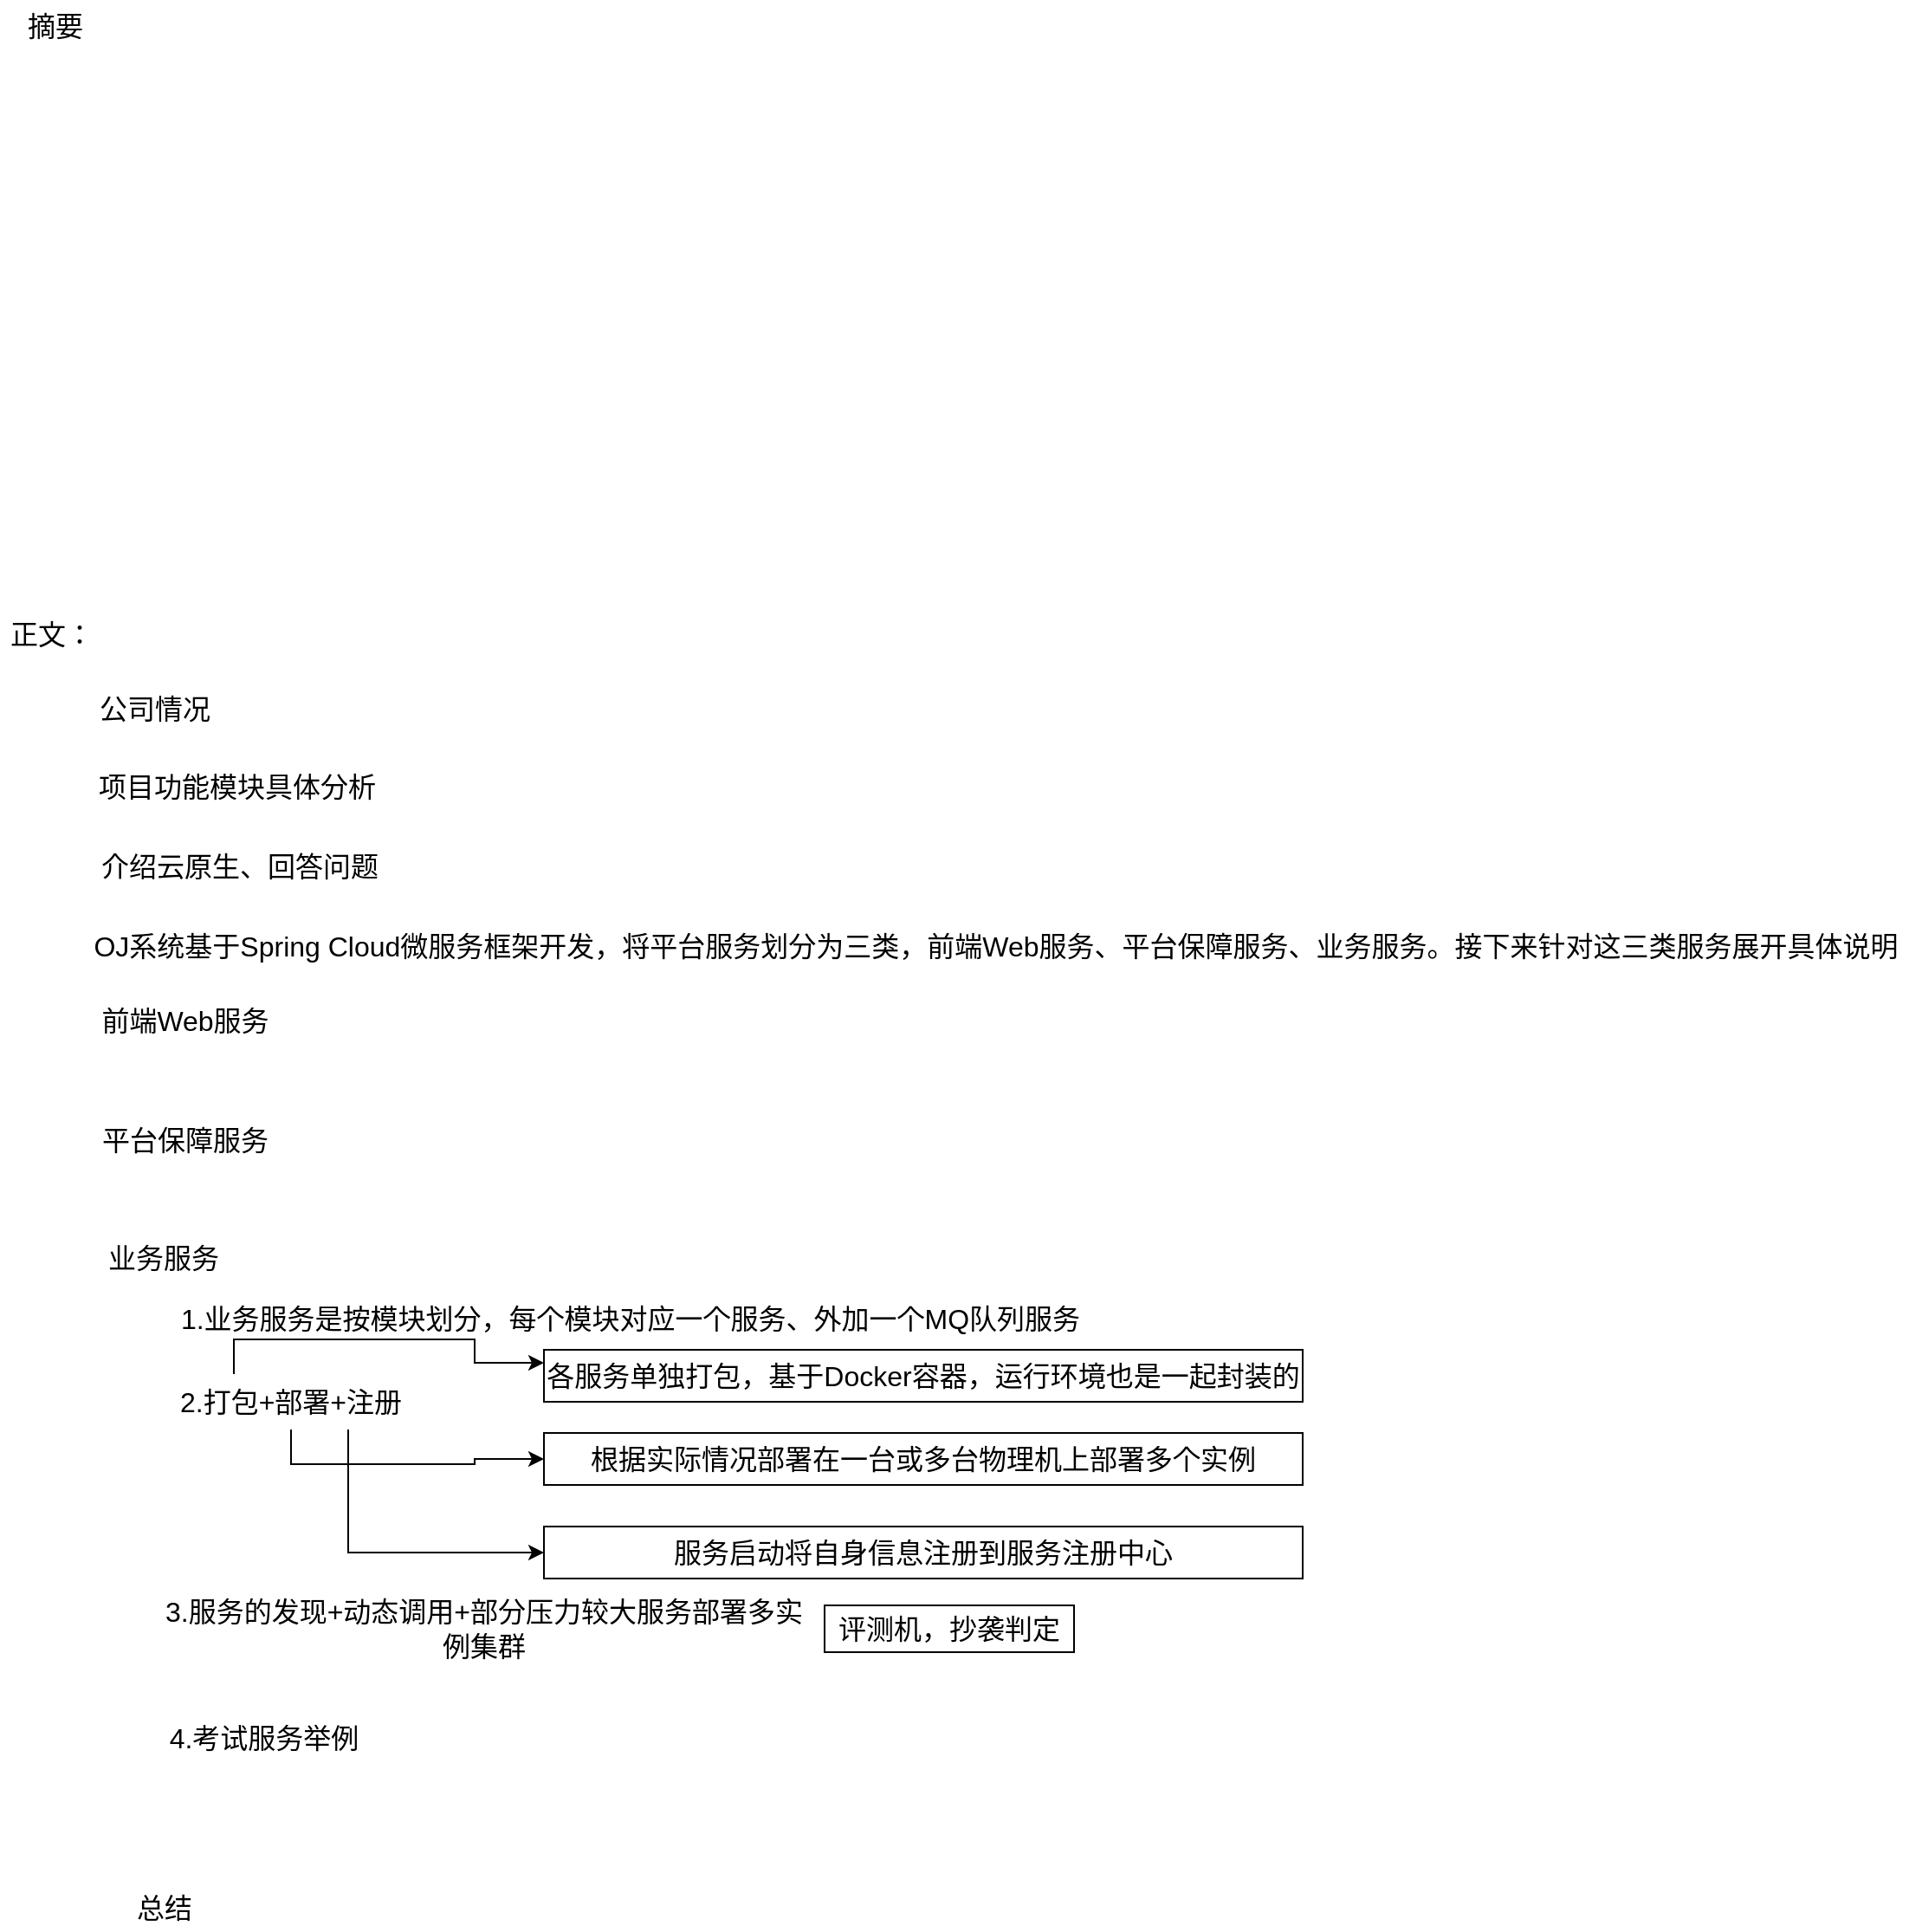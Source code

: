 <mxfile version="22.0.8" type="github">
  <diagram name="第 1 页" id="NLoXYbT1jdfY4DKMpZzK">
    <mxGraphModel dx="1233" dy="975" grid="0" gridSize="10" guides="1" tooltips="1" connect="1" arrows="1" fold="1" page="1" pageScale="1" pageWidth="10000" pageHeight="10000" math="0" shadow="0">
      <root>
        <mxCell id="0" />
        <mxCell id="1" parent="0" />
        <mxCell id="Ui8WLxv8zB1vM958ZW1R-1" value="摘要" style="text;html=1;strokeColor=none;fillColor=none;align=center;verticalAlign=middle;whiteSpace=wrap;rounded=0;fontSize=16;" vertex="1" parent="1">
          <mxGeometry x="51" y="57" width="60" height="30" as="geometry" />
        </mxCell>
        <mxCell id="Ui8WLxv8zB1vM958ZW1R-2" value="正文：&lt;br style=&quot;font-size: 16px;&quot;&gt;" style="text;html=1;strokeColor=none;fillColor=none;align=center;verticalAlign=middle;whiteSpace=wrap;rounded=0;fontSize=16;" vertex="1" parent="1">
          <mxGeometry x="49" y="408" width="60" height="30" as="geometry" />
        </mxCell>
        <mxCell id="Ui8WLxv8zB1vM958ZW1R-3" value="公司情况" style="text;html=1;strokeColor=none;fillColor=none;align=center;verticalAlign=middle;whiteSpace=wrap;rounded=0;fontSize=16;" vertex="1" parent="1">
          <mxGeometry x="103" y="450" width="71" height="31" as="geometry" />
        </mxCell>
        <mxCell id="Ui8WLxv8zB1vM958ZW1R-4" value="项目功能模块具体分析" style="text;html=1;strokeColor=none;fillColor=none;align=center;verticalAlign=middle;whiteSpace=wrap;rounded=0;fontSize=16;" vertex="1" parent="1">
          <mxGeometry x="103" y="497" width="166" height="27" as="geometry" />
        </mxCell>
        <mxCell id="Ui8WLxv8zB1vM958ZW1R-5" value="介绍云原生、回答问题" style="text;html=1;strokeColor=none;fillColor=none;align=center;verticalAlign=middle;whiteSpace=wrap;rounded=0;fontSize=16;" vertex="1" parent="1">
          <mxGeometry x="103" y="540" width="169" height="33" as="geometry" />
        </mxCell>
        <mxCell id="Ui8WLxv8zB1vM958ZW1R-8" value="OJ系统基于Spring Cloud微服务框架开发，将平台服务划分为三类，前端Web服务、平台保障服务、业务服务。接下来针对这三类服务展开具体说明" style="text;html=1;strokeColor=none;fillColor=none;align=center;verticalAlign=middle;whiteSpace=wrap;rounded=0;fontSize=16;" vertex="1" parent="1">
          <mxGeometry x="98" y="586" width="1052" height="33" as="geometry" />
        </mxCell>
        <mxCell id="Ui8WLxv8zB1vM958ZW1R-9" value="前端Web服务" style="text;html=1;strokeColor=none;fillColor=none;align=center;verticalAlign=middle;whiteSpace=wrap;rounded=0;fontSize=16;" vertex="1" parent="1">
          <mxGeometry x="103" y="629" width="106" height="33" as="geometry" />
        </mxCell>
        <mxCell id="Ui8WLxv8zB1vM958ZW1R-10" value="平台保障服务" style="text;html=1;strokeColor=none;fillColor=none;align=center;verticalAlign=middle;whiteSpace=wrap;rounded=0;fontSize=16;" vertex="1" parent="1">
          <mxGeometry x="103" y="698" width="106" height="33" as="geometry" />
        </mxCell>
        <mxCell id="Ui8WLxv8zB1vM958ZW1R-11" value="业务服务" style="text;html=1;strokeColor=none;fillColor=none;align=center;verticalAlign=middle;whiteSpace=wrap;rounded=0;fontSize=16;" vertex="1" parent="1">
          <mxGeometry x="105" y="767" width="77" height="32" as="geometry" />
        </mxCell>
        <mxCell id="Ui8WLxv8zB1vM958ZW1R-12" value="总结" style="text;html=1;strokeColor=none;fillColor=none;align=center;verticalAlign=middle;whiteSpace=wrap;rounded=0;fontSize=16;" vertex="1" parent="1">
          <mxGeometry x="119.5" y="1144" width="48" height="27" as="geometry" />
        </mxCell>
        <mxCell id="Ui8WLxv8zB1vM958ZW1R-13" value="1.业务服务是按模块划分，每个模块对应一个服务、外加一个MQ队列服务" style="text;html=1;strokeColor=none;fillColor=none;align=center;verticalAlign=middle;whiteSpace=wrap;rounded=0;fontSize=16;" vertex="1" parent="1">
          <mxGeometry x="145" y="802" width="536" height="32" as="geometry" />
        </mxCell>
        <mxCell id="Ui8WLxv8zB1vM958ZW1R-16" style="edgeStyle=orthogonalEdgeStyle;rounded=0;orthogonalLoop=1;jettySize=auto;html=1;exitX=0.25;exitY=0;exitDx=0;exitDy=0;entryX=0;entryY=0.25;entryDx=0;entryDy=0;" edge="1" parent="1" source="Ui8WLxv8zB1vM958ZW1R-14" target="Ui8WLxv8zB1vM958ZW1R-15">
          <mxGeometry relative="1" as="geometry" />
        </mxCell>
        <mxCell id="Ui8WLxv8zB1vM958ZW1R-22" style="edgeStyle=orthogonalEdgeStyle;rounded=0;orthogonalLoop=1;jettySize=auto;html=1;exitX=0.5;exitY=1;exitDx=0;exitDy=0;entryX=0;entryY=0.5;entryDx=0;entryDy=0;" edge="1" parent="1" source="Ui8WLxv8zB1vM958ZW1R-14" target="Ui8WLxv8zB1vM958ZW1R-17">
          <mxGeometry relative="1" as="geometry">
            <Array as="points">
              <mxPoint x="217" y="902" />
              <mxPoint x="323" y="902" />
              <mxPoint x="323" y="899" />
            </Array>
          </mxGeometry>
        </mxCell>
        <mxCell id="Ui8WLxv8zB1vM958ZW1R-24" style="edgeStyle=orthogonalEdgeStyle;rounded=0;orthogonalLoop=1;jettySize=auto;html=1;exitX=0.75;exitY=1;exitDx=0;exitDy=0;entryX=0;entryY=0.5;entryDx=0;entryDy=0;" edge="1" parent="1" source="Ui8WLxv8zB1vM958ZW1R-14" target="Ui8WLxv8zB1vM958ZW1R-23">
          <mxGeometry relative="1" as="geometry" />
        </mxCell>
        <mxCell id="Ui8WLxv8zB1vM958ZW1R-14" value="2.打包+部署+注册" style="text;html=1;strokeColor=none;fillColor=none;align=center;verticalAlign=middle;whiteSpace=wrap;rounded=0;fontSize=16;" vertex="1" parent="1">
          <mxGeometry x="151" y="850" width="132" height="32" as="geometry" />
        </mxCell>
        <mxCell id="Ui8WLxv8zB1vM958ZW1R-15" value="各服务单独打包，基于Docker容器，运行环境也是一起封装的" style="rounded=0;whiteSpace=wrap;html=1;fontSize=16;" vertex="1" parent="1">
          <mxGeometry x="363" y="836" width="438" height="30" as="geometry" />
        </mxCell>
        <mxCell id="Ui8WLxv8zB1vM958ZW1R-17" value="根据实际情况部署在一台或多台物理机上部署多个实例" style="rounded=0;whiteSpace=wrap;html=1;fontSize=16;" vertex="1" parent="1">
          <mxGeometry x="363" y="884" width="438" height="30" as="geometry" />
        </mxCell>
        <mxCell id="Ui8WLxv8zB1vM958ZW1R-23" value="服务启动将自身信息注册到服务注册中心" style="rounded=0;whiteSpace=wrap;html=1;fontSize=16;" vertex="1" parent="1">
          <mxGeometry x="363" y="938" width="438" height="30" as="geometry" />
        </mxCell>
        <mxCell id="Ui8WLxv8zB1vM958ZW1R-25" value="3.服务的发现+动态调用+部分压力较大服务部署多实例集群" style="text;html=1;strokeColor=none;fillColor=none;align=center;verticalAlign=middle;whiteSpace=wrap;rounded=0;fontSize=16;" vertex="1" parent="1">
          <mxGeometry x="143" y="981" width="371" height="32" as="geometry" />
        </mxCell>
        <mxCell id="Ui8WLxv8zB1vM958ZW1R-27" value="4.考试服务举例" style="text;html=1;strokeColor=none;fillColor=none;align=center;verticalAlign=middle;whiteSpace=wrap;rounded=0;fontSize=16;" vertex="1" parent="1">
          <mxGeometry x="141" y="1044" width="121" height="31" as="geometry" />
        </mxCell>
        <mxCell id="Ui8WLxv8zB1vM958ZW1R-30" value="评测机，抄袭判定" style="rounded=0;whiteSpace=wrap;html=1;fontSize=16;" vertex="1" parent="1">
          <mxGeometry x="525" y="983.5" width="144" height="27" as="geometry" />
        </mxCell>
      </root>
    </mxGraphModel>
  </diagram>
</mxfile>
